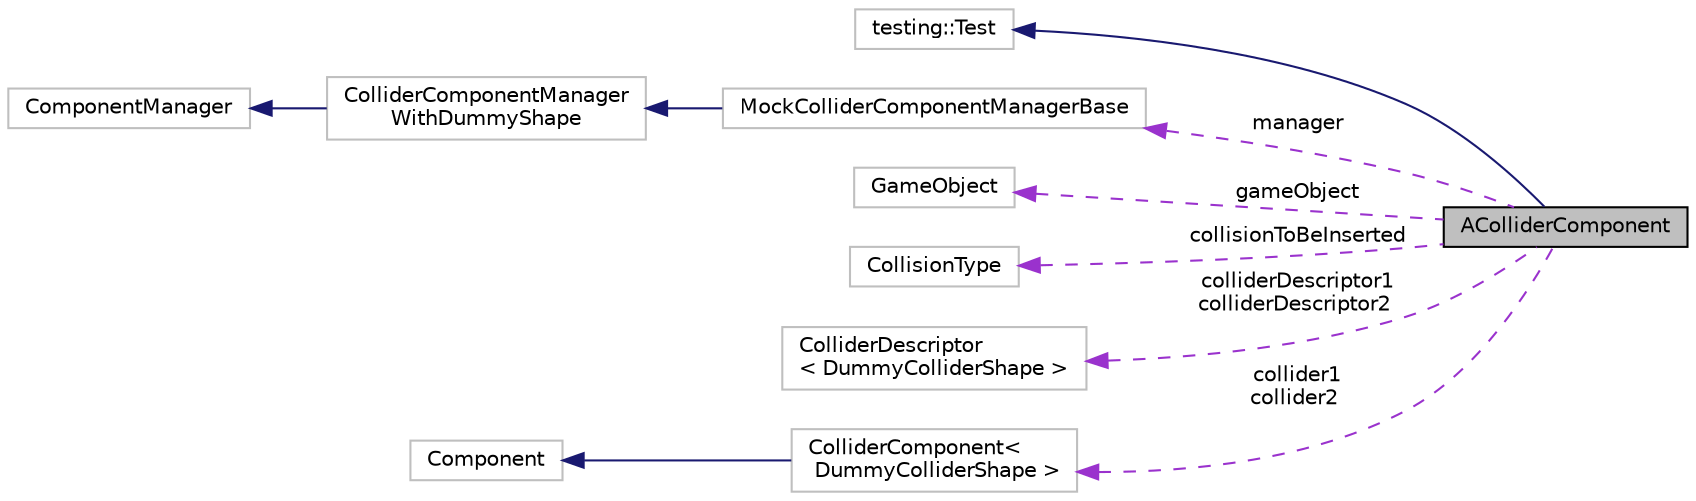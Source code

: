 digraph "AColliderComponent"
{
 // LATEX_PDF_SIZE
  edge [fontname="Helvetica",fontsize="10",labelfontname="Helvetica",labelfontsize="10"];
  node [fontname="Helvetica",fontsize="10",shape=record];
  rankdir="LR";
  Node1 [label="AColliderComponent",height=0.2,width=0.4,color="black", fillcolor="grey75", style="filled", fontcolor="black",tooltip=" "];
  Node2 -> Node1 [dir="back",color="midnightblue",fontsize="10",style="solid",fontname="Helvetica"];
  Node2 [label="testing::Test",height=0.2,width=0.4,color="grey75", fillcolor="white", style="filled",tooltip=" "];
  Node3 -> Node1 [dir="back",color="darkorchid3",fontsize="10",style="dashed",label=" manager" ,fontname="Helvetica"];
  Node3 [label="MockColliderComponentManagerBase",height=0.2,width=0.4,color="grey75", fillcolor="white", style="filled",URL="$struct_mock_collider_component_manager_base.html",tooltip=" "];
  Node4 -> Node3 [dir="back",color="midnightblue",fontsize="10",style="solid",fontname="Helvetica"];
  Node4 [label="ColliderComponentManager\lWithDummyShape",height=0.2,width=0.4,color="grey75", fillcolor="white", style="filled",URL="$class_collider_component_manager_base.html",tooltip=" "];
  Node5 -> Node4 [dir="back",color="midnightblue",fontsize="10",style="solid",fontname="Helvetica"];
  Node5 [label="ComponentManager",height=0.2,width=0.4,color="grey75", fillcolor="white", style="filled",URL="$class_component_manager.html",tooltip=" "];
  Node6 -> Node1 [dir="back",color="darkorchid3",fontsize="10",style="dashed",label=" gameObject" ,fontname="Helvetica"];
  Node6 [label="GameObject",height=0.2,width=0.4,color="grey75", fillcolor="white", style="filled",URL="$struct_game_object.html",tooltip=" "];
  Node7 -> Node1 [dir="back",color="darkorchid3",fontsize="10",style="dashed",label=" collisionToBeInserted" ,fontname="Helvetica"];
  Node7 [label="CollisionType",height=0.2,width=0.4,color="grey75", fillcolor="white", style="filled",URL="$struct_collision_type.html",tooltip=" "];
  Node8 -> Node1 [dir="back",color="darkorchid3",fontsize="10",style="dashed",label=" colliderDescriptor1\ncolliderDescriptor2" ,fontname="Helvetica"];
  Node8 [label="ColliderDescriptor\l\< DummyColliderShape \>",height=0.2,width=0.4,color="grey75", fillcolor="white", style="filled",URL="$struct_collider_descriptor.html",tooltip=" "];
  Node9 -> Node1 [dir="back",color="darkorchid3",fontsize="10",style="dashed",label=" collider1\ncollider2" ,fontname="Helvetica"];
  Node9 [label="ColliderComponent\<\l DummyColliderShape \>",height=0.2,width=0.4,color="grey75", fillcolor="white", style="filled",URL="$class_collider_component.html",tooltip=" "];
  Node10 -> Node9 [dir="back",color="midnightblue",fontsize="10",style="solid",fontname="Helvetica"];
  Node10 [label="Component",height=0.2,width=0.4,color="grey75", fillcolor="white", style="filled",URL="$class_component.html",tooltip=" "];
}
